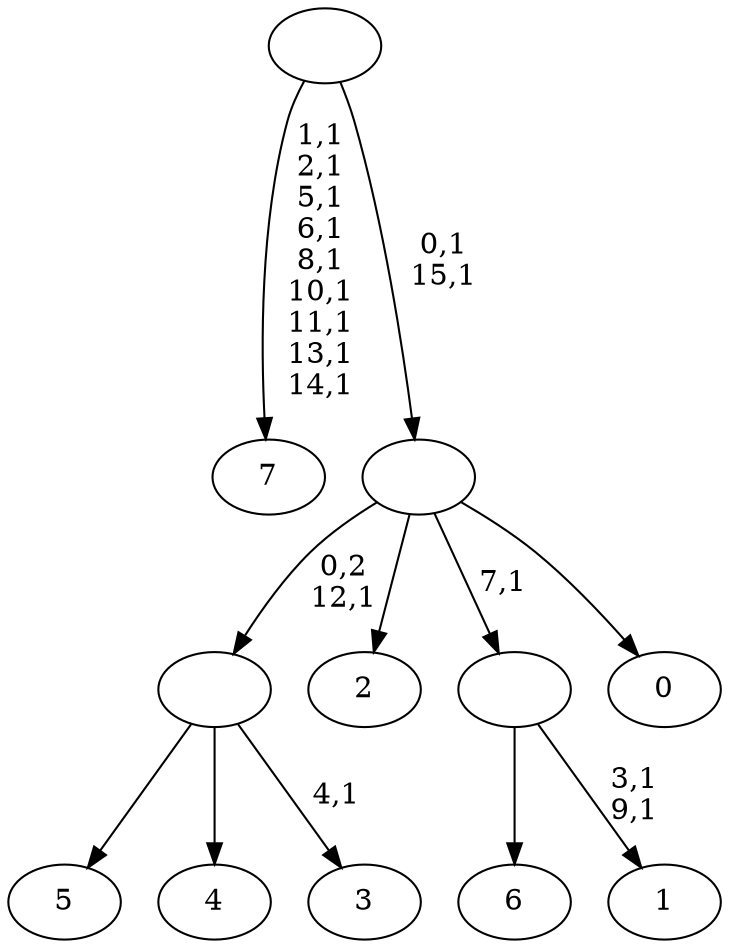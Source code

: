 digraph T {
	24 [label="7"]
	14 [label="6"]
	13 [label="5"]
	12 [label="4"]
	11 [label="3"]
	9 [label=""]
	8 [label="2"]
	7 [label="1"]
	4 [label=""]
	3 [label="0"]
	2 [label=""]
	0 [label=""]
	9 -> 11 [label="4,1"]
	9 -> 13 [label=""]
	9 -> 12 [label=""]
	4 -> 7 [label="3,1\n9,1"]
	4 -> 14 [label=""]
	2 -> 9 [label="0,2\n12,1"]
	2 -> 8 [label=""]
	2 -> 4 [label="7,1"]
	2 -> 3 [label=""]
	0 -> 2 [label="0,1\n15,1"]
	0 -> 24 [label="1,1\n2,1\n5,1\n6,1\n8,1\n10,1\n11,1\n13,1\n14,1"]
}
